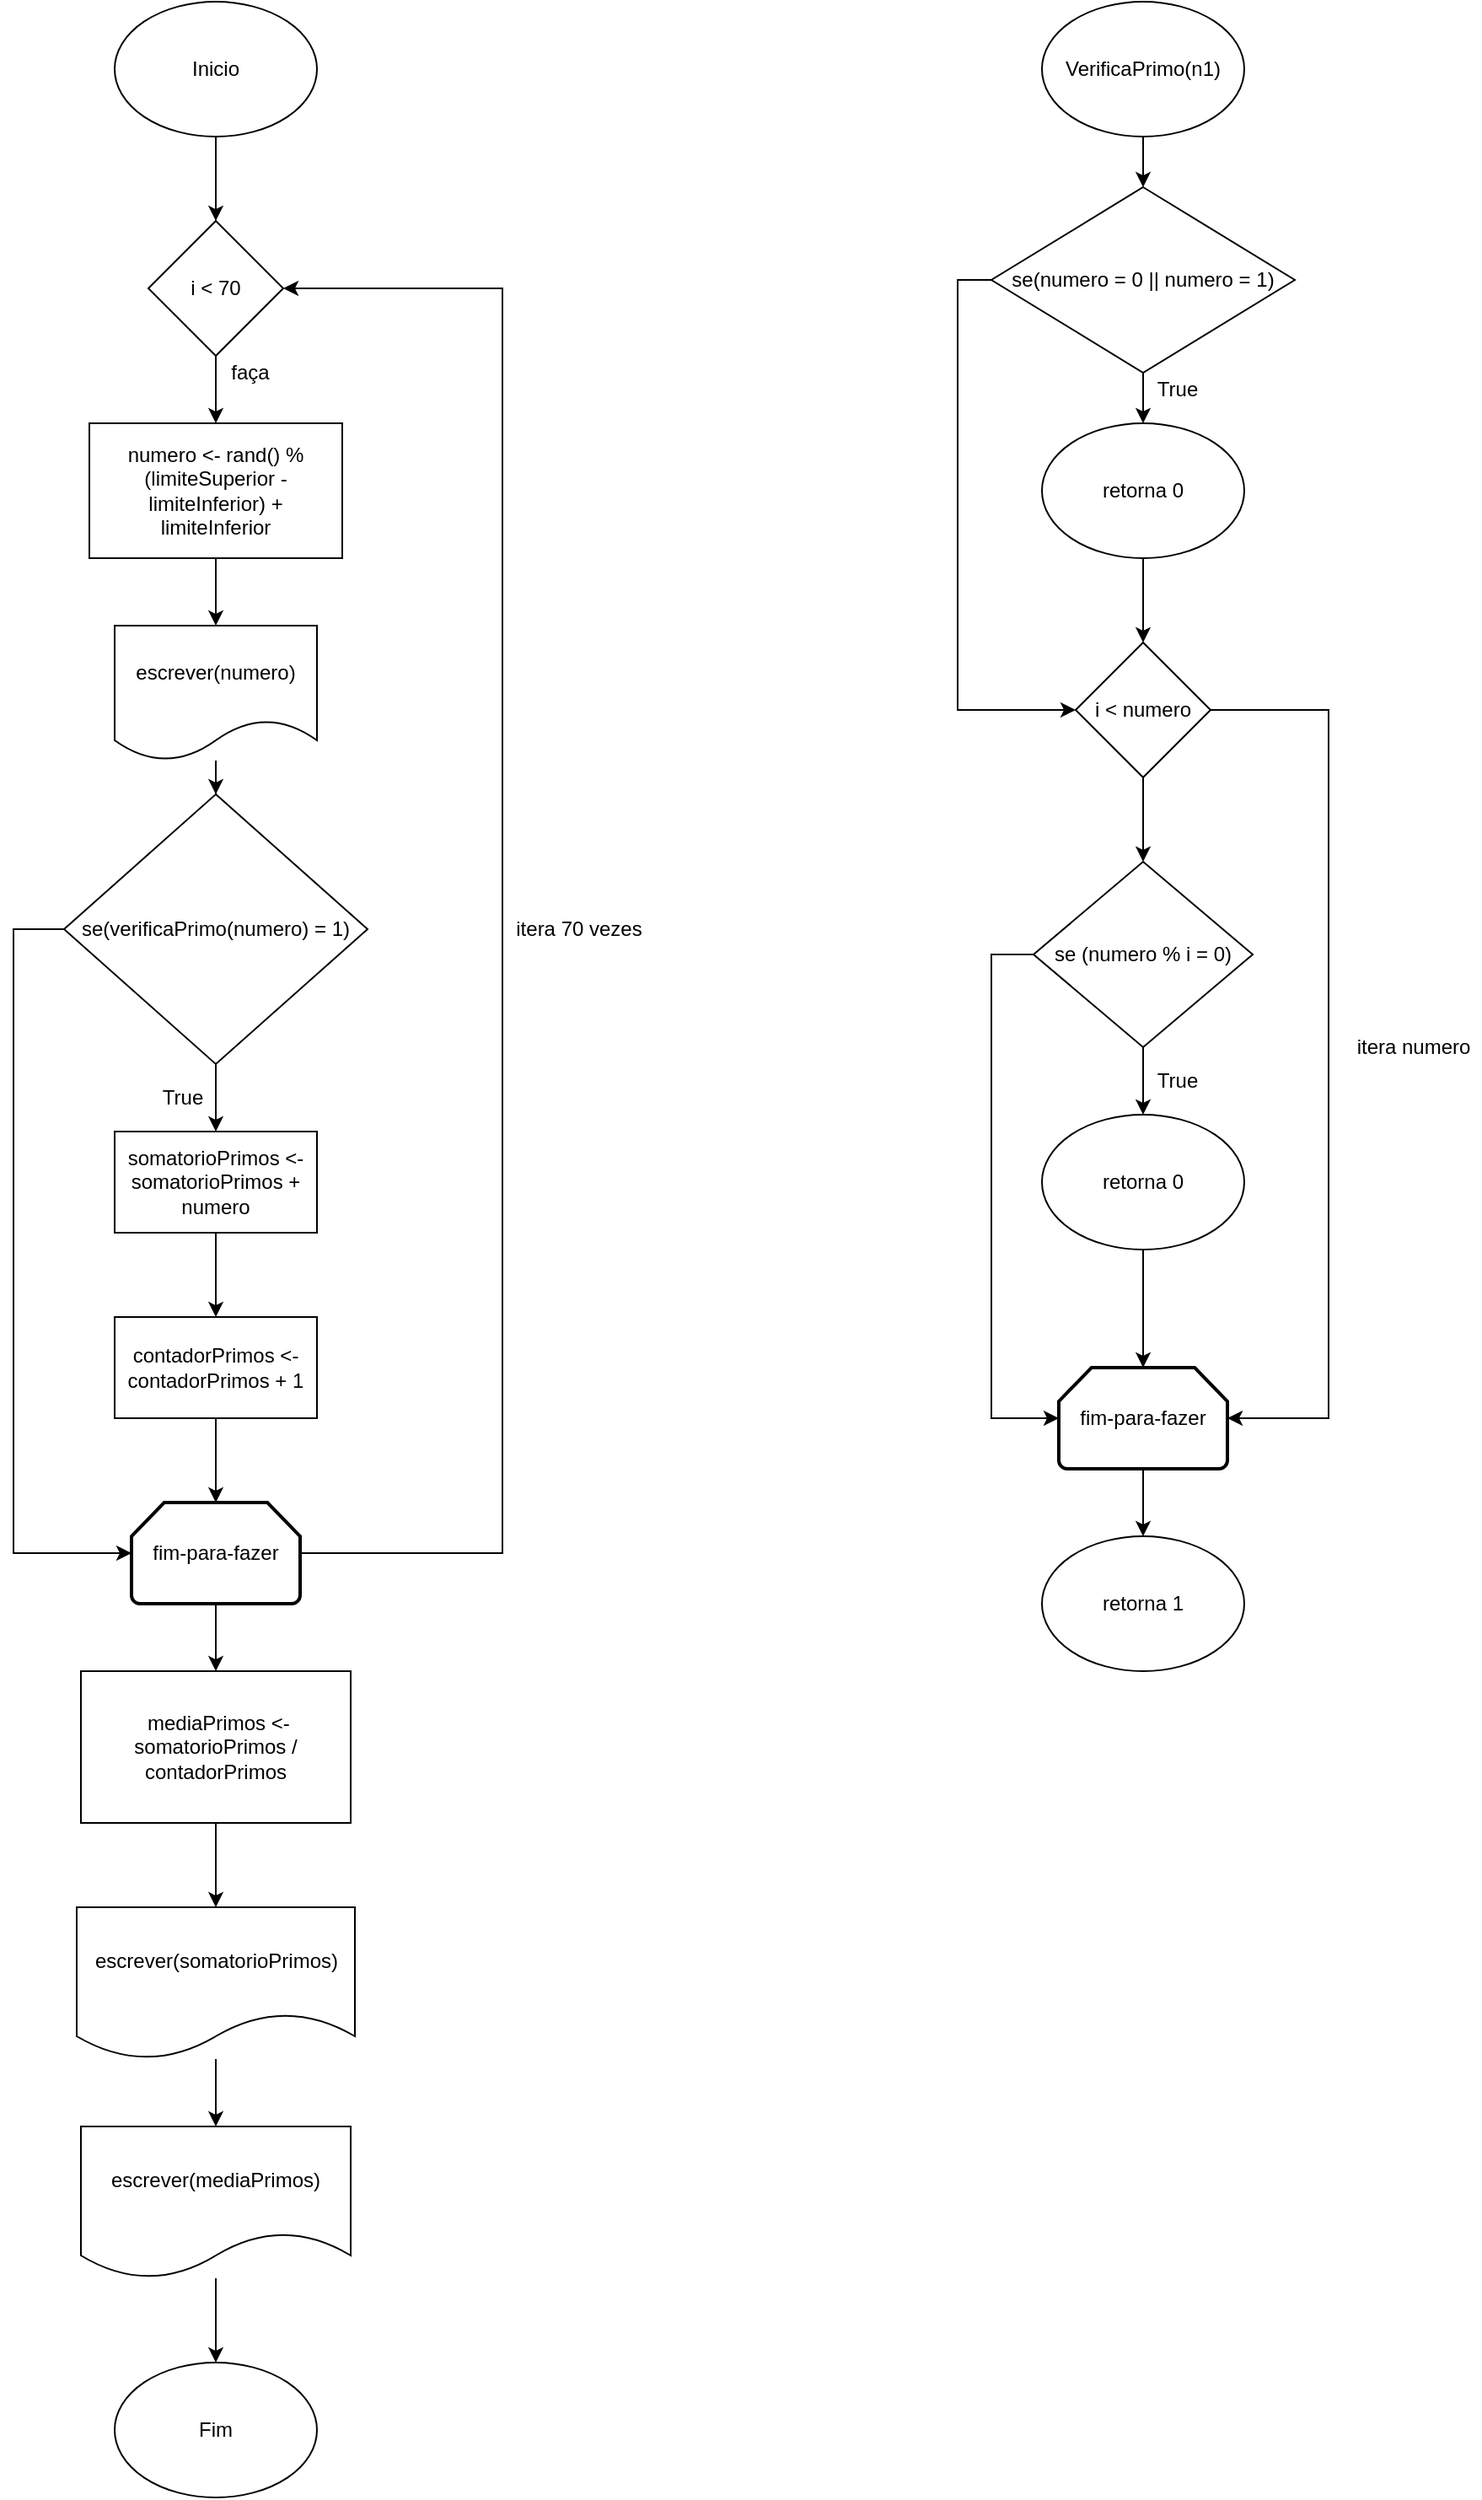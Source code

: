 <mxfile version="13.10.1" type="device"><diagram id="XdZVZg74NNFaoEGy2B6f" name="Page-1"><mxGraphModel dx="1038" dy="585" grid="1" gridSize="10" guides="1" tooltips="1" connect="1" arrows="1" fold="1" page="1" pageScale="1" pageWidth="1654" pageHeight="2336" math="0" shadow="0"><root><mxCell id="0"/><mxCell id="1" parent="0"/><mxCell id="BShUaBxUAYgwb7eSZRF0-27" style="edgeStyle=orthogonalEdgeStyle;rounded=0;orthogonalLoop=1;jettySize=auto;html=1;entryX=0.5;entryY=0;entryDx=0;entryDy=0;" edge="1" parent="1" source="BShUaBxUAYgwb7eSZRF0-1" target="BShUaBxUAYgwb7eSZRF0-2"><mxGeometry relative="1" as="geometry"/></mxCell><mxCell id="BShUaBxUAYgwb7eSZRF0-1" value="Inicio" style="ellipse;whiteSpace=wrap;html=1;" vertex="1" parent="1"><mxGeometry x="300" y="50" width="120" height="80" as="geometry"/></mxCell><mxCell id="BShUaBxUAYgwb7eSZRF0-28" style="edgeStyle=orthogonalEdgeStyle;rounded=0;orthogonalLoop=1;jettySize=auto;html=1;" edge="1" parent="1" source="BShUaBxUAYgwb7eSZRF0-2" target="BShUaBxUAYgwb7eSZRF0-3"><mxGeometry relative="1" as="geometry"/></mxCell><mxCell id="BShUaBxUAYgwb7eSZRF0-2" value="i &amp;lt; 70" style="rhombus;whiteSpace=wrap;html=1;" vertex="1" parent="1"><mxGeometry x="320" y="180" width="80" height="80" as="geometry"/></mxCell><mxCell id="BShUaBxUAYgwb7eSZRF0-23" style="edgeStyle=orthogonalEdgeStyle;rounded=0;orthogonalLoop=1;jettySize=auto;html=1;entryX=0.5;entryY=0;entryDx=0;entryDy=0;" edge="1" parent="1" source="BShUaBxUAYgwb7eSZRF0-3" target="BShUaBxUAYgwb7eSZRF0-4"><mxGeometry relative="1" as="geometry"/></mxCell><mxCell id="BShUaBxUAYgwb7eSZRF0-3" value="numero &amp;lt;- rand() % (limiteSuperior - limiteInferior) + limiteInferior" style="rounded=0;whiteSpace=wrap;html=1;" vertex="1" parent="1"><mxGeometry x="285" y="300" width="150" height="80" as="geometry"/></mxCell><mxCell id="BShUaBxUAYgwb7eSZRF0-22" style="edgeStyle=orthogonalEdgeStyle;rounded=0;orthogonalLoop=1;jettySize=auto;html=1;" edge="1" parent="1" source="BShUaBxUAYgwb7eSZRF0-4" target="BShUaBxUAYgwb7eSZRF0-5"><mxGeometry relative="1" as="geometry"/></mxCell><mxCell id="BShUaBxUAYgwb7eSZRF0-4" value="escrever(numero)" style="shape=document;whiteSpace=wrap;html=1;boundedLbl=1;" vertex="1" parent="1"><mxGeometry x="300" y="420" width="120" height="80" as="geometry"/></mxCell><mxCell id="BShUaBxUAYgwb7eSZRF0-8" style="edgeStyle=orthogonalEdgeStyle;rounded=0;orthogonalLoop=1;jettySize=auto;html=1;entryX=0.5;entryY=0;entryDx=0;entryDy=0;" edge="1" parent="1" source="BShUaBxUAYgwb7eSZRF0-5" target="BShUaBxUAYgwb7eSZRF0-6"><mxGeometry relative="1" as="geometry"/></mxCell><mxCell id="BShUaBxUAYgwb7eSZRF0-21" style="edgeStyle=orthogonalEdgeStyle;rounded=0;orthogonalLoop=1;jettySize=auto;html=1;entryX=0;entryY=0.5;entryDx=0;entryDy=0;entryPerimeter=0;" edge="1" parent="1" source="BShUaBxUAYgwb7eSZRF0-5" target="BShUaBxUAYgwb7eSZRF0-11"><mxGeometry relative="1" as="geometry"><Array as="points"><mxPoint x="240" y="600"/><mxPoint x="240" y="970"/></Array></mxGeometry></mxCell><mxCell id="BShUaBxUAYgwb7eSZRF0-5" value="se(verificaPrimo(numero) = 1)" style="rhombus;whiteSpace=wrap;html=1;" vertex="1" parent="1"><mxGeometry x="270" y="520" width="180" height="160" as="geometry"/></mxCell><mxCell id="BShUaBxUAYgwb7eSZRF0-9" style="edgeStyle=orthogonalEdgeStyle;rounded=0;orthogonalLoop=1;jettySize=auto;html=1;" edge="1" parent="1" source="BShUaBxUAYgwb7eSZRF0-6" target="BShUaBxUAYgwb7eSZRF0-7"><mxGeometry relative="1" as="geometry"/></mxCell><mxCell id="BShUaBxUAYgwb7eSZRF0-6" value="somatorioPrimos &amp;lt;- somatorioPrimos + numero" style="rounded=0;whiteSpace=wrap;html=1;" vertex="1" parent="1"><mxGeometry x="300" y="720" width="120" height="60" as="geometry"/></mxCell><mxCell id="BShUaBxUAYgwb7eSZRF0-12" style="edgeStyle=orthogonalEdgeStyle;rounded=0;orthogonalLoop=1;jettySize=auto;html=1;entryX=0.5;entryY=0;entryDx=0;entryDy=0;entryPerimeter=0;" edge="1" parent="1" source="BShUaBxUAYgwb7eSZRF0-7" target="BShUaBxUAYgwb7eSZRF0-11"><mxGeometry relative="1" as="geometry"/></mxCell><mxCell id="BShUaBxUAYgwb7eSZRF0-7" value="contadorPrimos &amp;lt;- contadorPrimos + 1" style="rounded=0;whiteSpace=wrap;html=1;" vertex="1" parent="1"><mxGeometry x="300" y="830" width="120" height="60" as="geometry"/></mxCell><mxCell id="BShUaBxUAYgwb7eSZRF0-10" value="True" style="text;html=1;align=center;verticalAlign=middle;resizable=0;points=[];autosize=1;" vertex="1" parent="1"><mxGeometry x="320" y="690" width="40" height="20" as="geometry"/></mxCell><mxCell id="BShUaBxUAYgwb7eSZRF0-20" style="edgeStyle=orthogonalEdgeStyle;rounded=0;orthogonalLoop=1;jettySize=auto;html=1;entryX=0.5;entryY=0;entryDx=0;entryDy=0;" edge="1" parent="1" source="BShUaBxUAYgwb7eSZRF0-11" target="BShUaBxUAYgwb7eSZRF0-13"><mxGeometry relative="1" as="geometry"/></mxCell><mxCell id="BShUaBxUAYgwb7eSZRF0-25" style="edgeStyle=orthogonalEdgeStyle;rounded=0;orthogonalLoop=1;jettySize=auto;html=1;entryX=1;entryY=0.5;entryDx=0;entryDy=0;" edge="1" parent="1" source="BShUaBxUAYgwb7eSZRF0-11" target="BShUaBxUAYgwb7eSZRF0-2"><mxGeometry relative="1" as="geometry"><Array as="points"><mxPoint x="530" y="970"/><mxPoint x="530" y="220"/></Array></mxGeometry></mxCell><mxCell id="BShUaBxUAYgwb7eSZRF0-11" value="fim-para-fazer" style="strokeWidth=2;html=1;shape=mxgraph.flowchart.loop_limit;whiteSpace=wrap;" vertex="1" parent="1"><mxGeometry x="310" y="940" width="100" height="60" as="geometry"/></mxCell><mxCell id="BShUaBxUAYgwb7eSZRF0-19" style="edgeStyle=orthogonalEdgeStyle;rounded=0;orthogonalLoop=1;jettySize=auto;html=1;entryX=0.5;entryY=0;entryDx=0;entryDy=0;" edge="1" parent="1" source="BShUaBxUAYgwb7eSZRF0-13" target="BShUaBxUAYgwb7eSZRF0-14"><mxGeometry relative="1" as="geometry"/></mxCell><mxCell id="BShUaBxUAYgwb7eSZRF0-13" value="&amp;nbsp;mediaPrimos &amp;lt;- somatorioPrimos / contadorPrimos" style="rounded=0;whiteSpace=wrap;html=1;" vertex="1" parent="1"><mxGeometry x="280" y="1040" width="160" height="90" as="geometry"/></mxCell><mxCell id="BShUaBxUAYgwb7eSZRF0-18" style="edgeStyle=orthogonalEdgeStyle;rounded=0;orthogonalLoop=1;jettySize=auto;html=1;entryX=0.5;entryY=0;entryDx=0;entryDy=0;" edge="1" parent="1" source="BShUaBxUAYgwb7eSZRF0-14" target="BShUaBxUAYgwb7eSZRF0-15"><mxGeometry relative="1" as="geometry"/></mxCell><mxCell id="BShUaBxUAYgwb7eSZRF0-14" value="escrever(somatorioPrimos)" style="shape=document;whiteSpace=wrap;html=1;boundedLbl=1;" vertex="1" parent="1"><mxGeometry x="277.5" y="1180" width="165" height="90" as="geometry"/></mxCell><mxCell id="BShUaBxUAYgwb7eSZRF0-17" style="edgeStyle=orthogonalEdgeStyle;rounded=0;orthogonalLoop=1;jettySize=auto;html=1;entryX=0.5;entryY=0;entryDx=0;entryDy=0;" edge="1" parent="1" source="BShUaBxUAYgwb7eSZRF0-15" target="BShUaBxUAYgwb7eSZRF0-16"><mxGeometry relative="1" as="geometry"/></mxCell><mxCell id="BShUaBxUAYgwb7eSZRF0-15" value="escrever(mediaPrimos)" style="shape=document;whiteSpace=wrap;html=1;boundedLbl=1;" vertex="1" parent="1"><mxGeometry x="280" y="1310" width="160" height="90" as="geometry"/></mxCell><mxCell id="BShUaBxUAYgwb7eSZRF0-16" value="Fim" style="ellipse;whiteSpace=wrap;html=1;" vertex="1" parent="1"><mxGeometry x="300" y="1450" width="120" height="80" as="geometry"/></mxCell><mxCell id="BShUaBxUAYgwb7eSZRF0-26" value="itera 70 vezes" style="text;html=1;align=center;verticalAlign=middle;resizable=0;points=[];autosize=1;" vertex="1" parent="1"><mxGeometry x="530" y="590" width="90" height="20" as="geometry"/></mxCell><mxCell id="BShUaBxUAYgwb7eSZRF0-30" value="faça" style="text;html=1;align=center;verticalAlign=middle;resizable=0;points=[];autosize=1;" vertex="1" parent="1"><mxGeometry x="360" y="260" width="40" height="20" as="geometry"/></mxCell><mxCell id="BShUaBxUAYgwb7eSZRF0-46" style="edgeStyle=orthogonalEdgeStyle;rounded=0;orthogonalLoop=1;jettySize=auto;html=1;entryX=0.5;entryY=0;entryDx=0;entryDy=0;" edge="1" parent="1" source="BShUaBxUAYgwb7eSZRF0-31" target="BShUaBxUAYgwb7eSZRF0-32"><mxGeometry relative="1" as="geometry"/></mxCell><mxCell id="BShUaBxUAYgwb7eSZRF0-31" value="VerificaPrimo(n1)" style="ellipse;whiteSpace=wrap;html=1;" vertex="1" parent="1"><mxGeometry x="850" y="50" width="120" height="80" as="geometry"/></mxCell><mxCell id="BShUaBxUAYgwb7eSZRF0-47" style="edgeStyle=orthogonalEdgeStyle;rounded=0;orthogonalLoop=1;jettySize=auto;html=1;" edge="1" parent="1" source="BShUaBxUAYgwb7eSZRF0-32" target="BShUaBxUAYgwb7eSZRF0-33"><mxGeometry relative="1" as="geometry"/></mxCell><mxCell id="BShUaBxUAYgwb7eSZRF0-49" style="edgeStyle=orthogonalEdgeStyle;rounded=0;orthogonalLoop=1;jettySize=auto;html=1;entryX=0;entryY=0.5;entryDx=0;entryDy=0;" edge="1" parent="1" source="BShUaBxUAYgwb7eSZRF0-32" target="BShUaBxUAYgwb7eSZRF0-34"><mxGeometry relative="1" as="geometry"><Array as="points"><mxPoint x="800" y="215"/><mxPoint x="800" y="470"/></Array></mxGeometry></mxCell><mxCell id="BShUaBxUAYgwb7eSZRF0-32" value="se(numero = 0 || numero = 1)" style="rhombus;whiteSpace=wrap;html=1;" vertex="1" parent="1"><mxGeometry x="820" y="160" width="180" height="110" as="geometry"/></mxCell><mxCell id="BShUaBxUAYgwb7eSZRF0-48" style="edgeStyle=orthogonalEdgeStyle;rounded=0;orthogonalLoop=1;jettySize=auto;html=1;entryX=0.5;entryY=0;entryDx=0;entryDy=0;" edge="1" parent="1" source="BShUaBxUAYgwb7eSZRF0-33" target="BShUaBxUAYgwb7eSZRF0-34"><mxGeometry relative="1" as="geometry"/></mxCell><mxCell id="BShUaBxUAYgwb7eSZRF0-33" value="retorna 0" style="ellipse;whiteSpace=wrap;html=1;" vertex="1" parent="1"><mxGeometry x="850" y="300" width="120" height="80" as="geometry"/></mxCell><mxCell id="BShUaBxUAYgwb7eSZRF0-43" style="edgeStyle=orthogonalEdgeStyle;rounded=0;orthogonalLoop=1;jettySize=auto;html=1;entryX=0.5;entryY=0;entryDx=0;entryDy=0;" edge="1" parent="1" source="BShUaBxUAYgwb7eSZRF0-34" target="BShUaBxUAYgwb7eSZRF0-35"><mxGeometry relative="1" as="geometry"/></mxCell><mxCell id="BShUaBxUAYgwb7eSZRF0-34" value="i &amp;lt; numero" style="rhombus;whiteSpace=wrap;html=1;" vertex="1" parent="1"><mxGeometry x="870" y="430" width="80" height="80" as="geometry"/></mxCell><mxCell id="BShUaBxUAYgwb7eSZRF0-40" style="edgeStyle=orthogonalEdgeStyle;rounded=0;orthogonalLoop=1;jettySize=auto;html=1;entryX=1;entryY=0.5;entryDx=0;entryDy=0;entryPerimeter=0;exitX=1;exitY=0.5;exitDx=0;exitDy=0;" edge="1" parent="1" source="BShUaBxUAYgwb7eSZRF0-34" target="BShUaBxUAYgwb7eSZRF0-37"><mxGeometry relative="1" as="geometry"><Array as="points"><mxPoint x="1020" y="470"/><mxPoint x="1020" y="890"/></Array></mxGeometry></mxCell><mxCell id="BShUaBxUAYgwb7eSZRF0-42" style="edgeStyle=orthogonalEdgeStyle;rounded=0;orthogonalLoop=1;jettySize=auto;html=1;entryX=0;entryY=0.5;entryDx=0;entryDy=0;entryPerimeter=0;" edge="1" parent="1" source="BShUaBxUAYgwb7eSZRF0-35" target="BShUaBxUAYgwb7eSZRF0-37"><mxGeometry relative="1" as="geometry"><Array as="points"><mxPoint x="820" y="615"/><mxPoint x="820" y="890"/></Array></mxGeometry></mxCell><mxCell id="BShUaBxUAYgwb7eSZRF0-44" style="edgeStyle=orthogonalEdgeStyle;rounded=0;orthogonalLoop=1;jettySize=auto;html=1;entryX=0.5;entryY=0;entryDx=0;entryDy=0;" edge="1" parent="1" source="BShUaBxUAYgwb7eSZRF0-35" target="BShUaBxUAYgwb7eSZRF0-36"><mxGeometry relative="1" as="geometry"/></mxCell><mxCell id="BShUaBxUAYgwb7eSZRF0-35" value="se (numero % i = 0)" style="rhombus;whiteSpace=wrap;html=1;" vertex="1" parent="1"><mxGeometry x="845" y="560" width="130" height="110" as="geometry"/></mxCell><mxCell id="BShUaBxUAYgwb7eSZRF0-45" style="edgeStyle=orthogonalEdgeStyle;rounded=0;orthogonalLoop=1;jettySize=auto;html=1;entryX=0.5;entryY=0;entryDx=0;entryDy=0;entryPerimeter=0;" edge="1" parent="1" source="BShUaBxUAYgwb7eSZRF0-36" target="BShUaBxUAYgwb7eSZRF0-37"><mxGeometry relative="1" as="geometry"/></mxCell><mxCell id="BShUaBxUAYgwb7eSZRF0-36" value="retorna 0" style="ellipse;whiteSpace=wrap;html=1;" vertex="1" parent="1"><mxGeometry x="850" y="710" width="120" height="80" as="geometry"/></mxCell><mxCell id="BShUaBxUAYgwb7eSZRF0-39" style="edgeStyle=orthogonalEdgeStyle;rounded=0;orthogonalLoop=1;jettySize=auto;html=1;entryX=0.5;entryY=0;entryDx=0;entryDy=0;" edge="1" parent="1" source="BShUaBxUAYgwb7eSZRF0-37" target="BShUaBxUAYgwb7eSZRF0-38"><mxGeometry relative="1" as="geometry"/></mxCell><mxCell id="BShUaBxUAYgwb7eSZRF0-37" value="fim-para-fazer" style="strokeWidth=2;html=1;shape=mxgraph.flowchart.loop_limit;whiteSpace=wrap;" vertex="1" parent="1"><mxGeometry x="860" y="860" width="100" height="60" as="geometry"/></mxCell><mxCell id="BShUaBxUAYgwb7eSZRF0-38" value="retorna 1" style="ellipse;whiteSpace=wrap;html=1;" vertex="1" parent="1"><mxGeometry x="850" y="960" width="120" height="80" as="geometry"/></mxCell><mxCell id="BShUaBxUAYgwb7eSZRF0-41" value="itera numero" style="text;html=1;align=center;verticalAlign=middle;resizable=0;points=[];autosize=1;" vertex="1" parent="1"><mxGeometry x="1030" y="660" width="80" height="20" as="geometry"/></mxCell><mxCell id="BShUaBxUAYgwb7eSZRF0-50" value="True" style="text;html=1;align=center;verticalAlign=middle;resizable=0;points=[];autosize=1;" vertex="1" parent="1"><mxGeometry x="910" y="270" width="40" height="20" as="geometry"/></mxCell><mxCell id="BShUaBxUAYgwb7eSZRF0-51" value="True" style="text;html=1;align=center;verticalAlign=middle;resizable=0;points=[];autosize=1;" vertex="1" parent="1"><mxGeometry x="910" y="680" width="40" height="20" as="geometry"/></mxCell></root></mxGraphModel></diagram></mxfile>